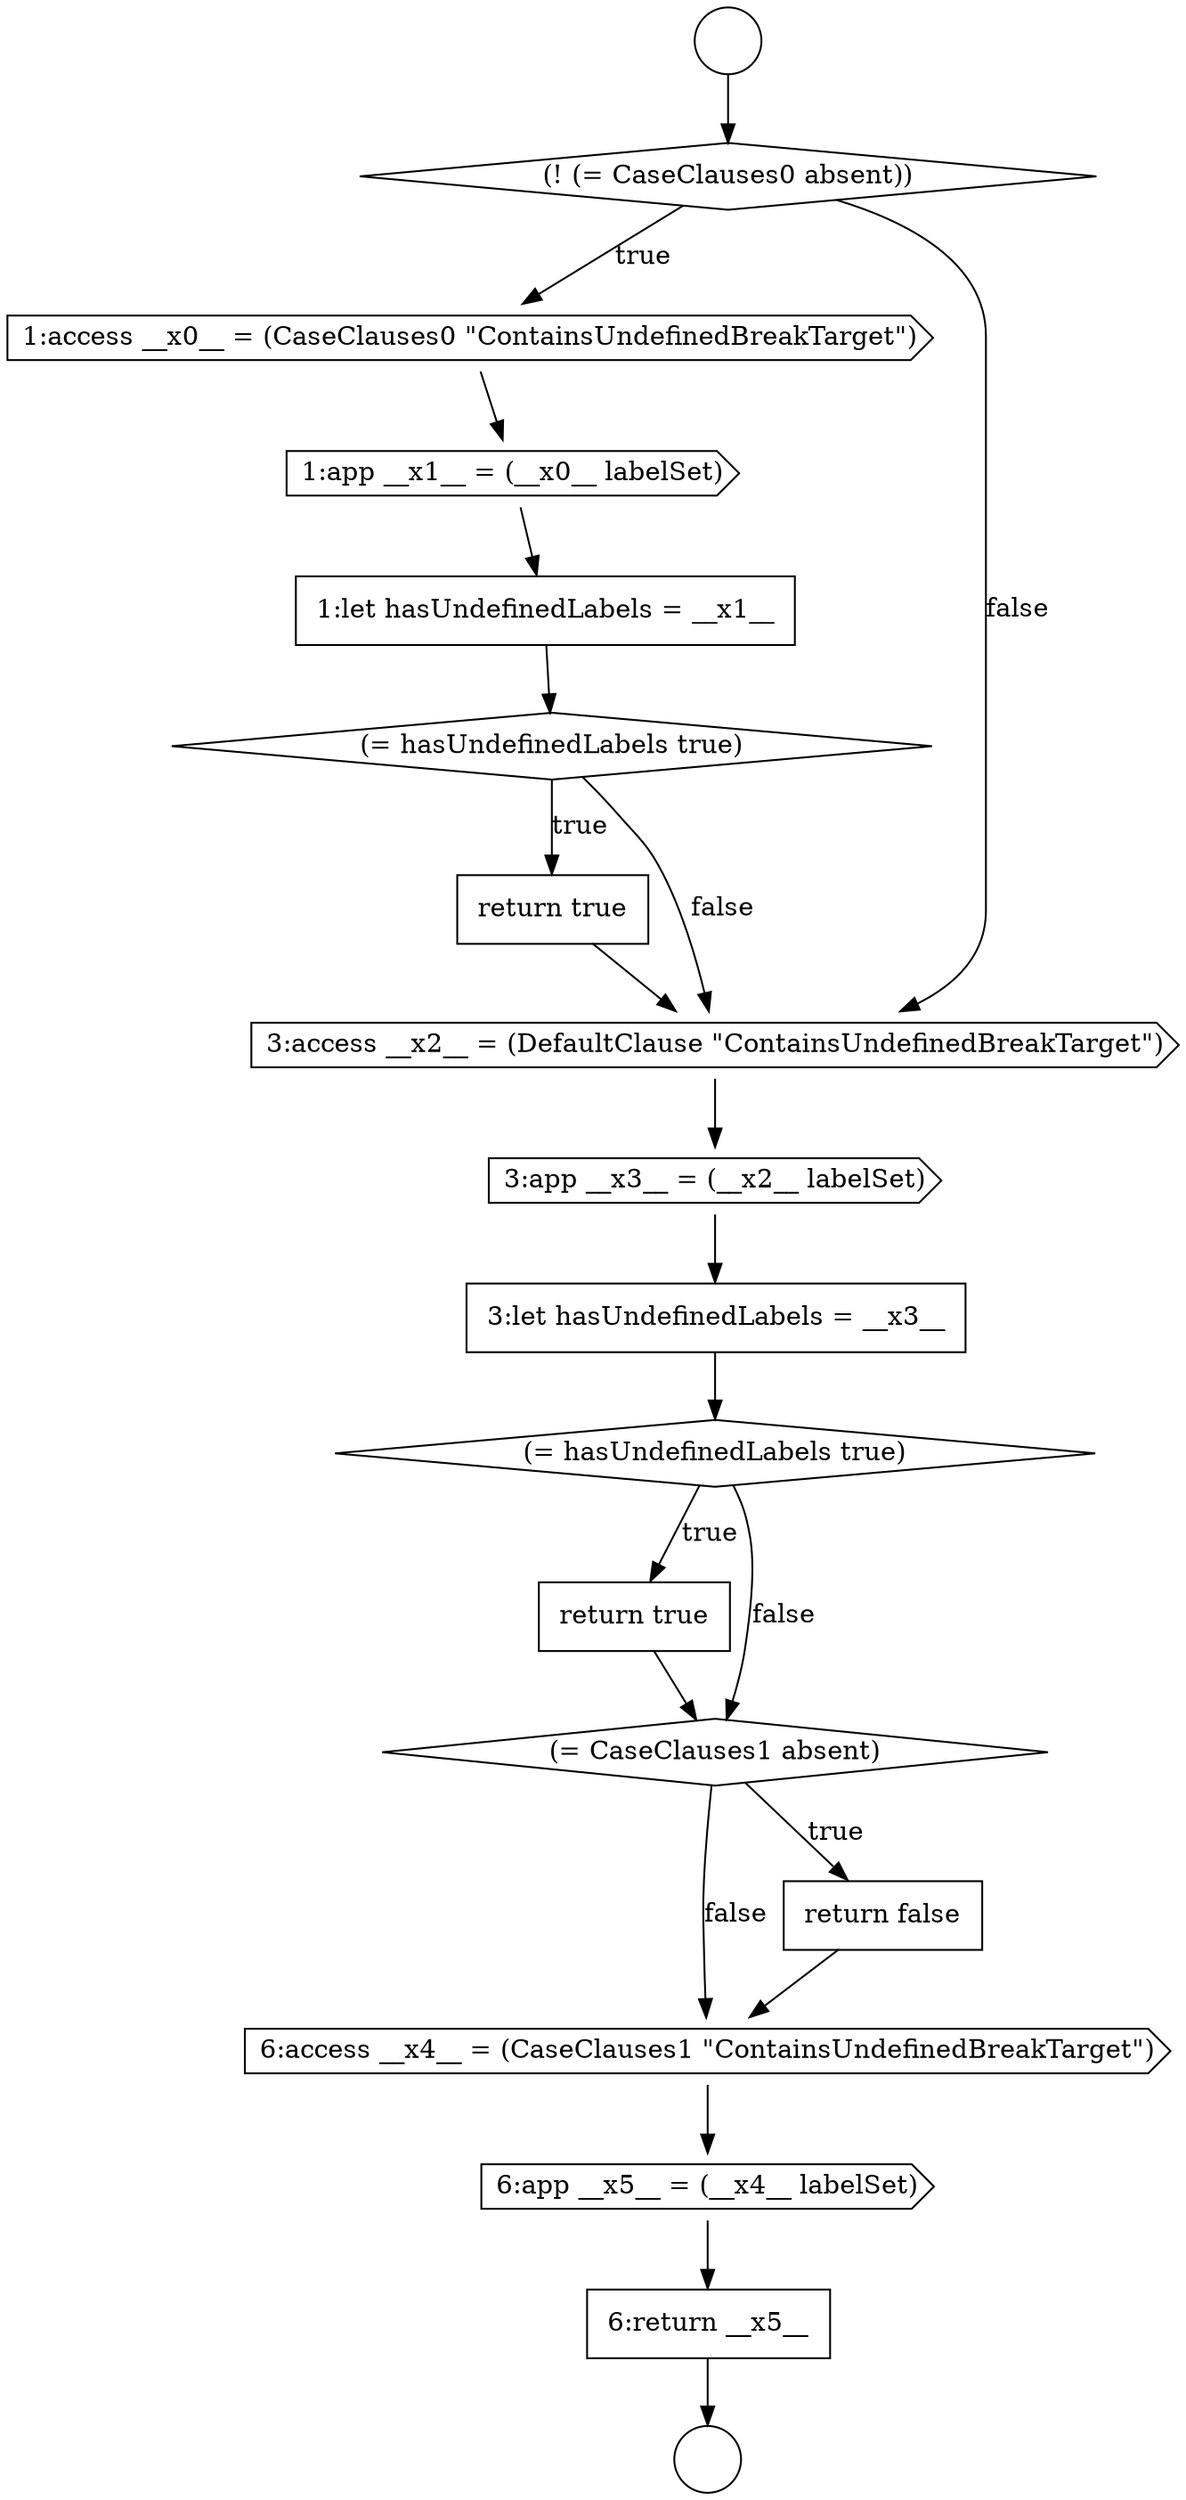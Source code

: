 digraph {
  node7445 [shape=cds, label=<<font color="black">6:app __x5__ = (__x4__ labelSet)</font>> color="black" fillcolor="white" style=filled]
  node7431 [shape=diamond, label=<<font color="black">(! (= CaseClauses0 absent))</font>> color="black" fillcolor="white" style=filled]
  node7436 [shape=none, margin=0, label=<<font color="black">
    <table border="0" cellborder="1" cellspacing="0" cellpadding="10">
      <tr><td align="left">return true</td></tr>
    </table>
  </font>> color="black" fillcolor="white" style=filled]
  node7441 [shape=none, margin=0, label=<<font color="black">
    <table border="0" cellborder="1" cellspacing="0" cellpadding="10">
      <tr><td align="left">return true</td></tr>
    </table>
  </font>> color="black" fillcolor="white" style=filled]
  node7439 [shape=none, margin=0, label=<<font color="black">
    <table border="0" cellborder="1" cellspacing="0" cellpadding="10">
      <tr><td align="left">3:let hasUndefinedLabels = __x3__</td></tr>
    </table>
  </font>> color="black" fillcolor="white" style=filled]
  node7432 [shape=cds, label=<<font color="black">1:access __x0__ = (CaseClauses0 &quot;ContainsUndefinedBreakTarget&quot;)</font>> color="black" fillcolor="white" style=filled]
  node7435 [shape=diamond, label=<<font color="black">(= hasUndefinedLabels true)</font>> color="black" fillcolor="white" style=filled]
  node7444 [shape=cds, label=<<font color="black">6:access __x4__ = (CaseClauses1 &quot;ContainsUndefinedBreakTarget&quot;)</font>> color="black" fillcolor="white" style=filled]
  node7440 [shape=diamond, label=<<font color="black">(= hasUndefinedLabels true)</font>> color="black" fillcolor="white" style=filled]
  node7438 [shape=cds, label=<<font color="black">3:app __x3__ = (__x2__ labelSet)</font>> color="black" fillcolor="white" style=filled]
  node7434 [shape=none, margin=0, label=<<font color="black">
    <table border="0" cellborder="1" cellspacing="0" cellpadding="10">
      <tr><td align="left">1:let hasUndefinedLabels = __x1__</td></tr>
    </table>
  </font>> color="black" fillcolor="white" style=filled]
  node7446 [shape=none, margin=0, label=<<font color="black">
    <table border="0" cellborder="1" cellspacing="0" cellpadding="10">
      <tr><td align="left">6:return __x5__</td></tr>
    </table>
  </font>> color="black" fillcolor="white" style=filled]
  node7437 [shape=cds, label=<<font color="black">3:access __x2__ = (DefaultClause &quot;ContainsUndefinedBreakTarget&quot;)</font>> color="black" fillcolor="white" style=filled]
  node7433 [shape=cds, label=<<font color="black">1:app __x1__ = (__x0__ labelSet)</font>> color="black" fillcolor="white" style=filled]
  node7430 [shape=circle label=" " color="black" fillcolor="white" style=filled]
  node7442 [shape=diamond, label=<<font color="black">(= CaseClauses1 absent)</font>> color="black" fillcolor="white" style=filled]
  node7429 [shape=circle label=" " color="black" fillcolor="white" style=filled]
  node7443 [shape=none, margin=0, label=<<font color="black">
    <table border="0" cellborder="1" cellspacing="0" cellpadding="10">
      <tr><td align="left">return false</td></tr>
    </table>
  </font>> color="black" fillcolor="white" style=filled]
  node7439 -> node7440 [ color="black"]
  node7443 -> node7444 [ color="black"]
  node7432 -> node7433 [ color="black"]
  node7444 -> node7445 [ color="black"]
  node7437 -> node7438 [ color="black"]
  node7434 -> node7435 [ color="black"]
  node7431 -> node7432 [label=<<font color="black">true</font>> color="black"]
  node7431 -> node7437 [label=<<font color="black">false</font>> color="black"]
  node7438 -> node7439 [ color="black"]
  node7429 -> node7431 [ color="black"]
  node7436 -> node7437 [ color="black"]
  node7440 -> node7441 [label=<<font color="black">true</font>> color="black"]
  node7440 -> node7442 [label=<<font color="black">false</font>> color="black"]
  node7445 -> node7446 [ color="black"]
  node7446 -> node7430 [ color="black"]
  node7441 -> node7442 [ color="black"]
  node7435 -> node7436 [label=<<font color="black">true</font>> color="black"]
  node7435 -> node7437 [label=<<font color="black">false</font>> color="black"]
  node7433 -> node7434 [ color="black"]
  node7442 -> node7443 [label=<<font color="black">true</font>> color="black"]
  node7442 -> node7444 [label=<<font color="black">false</font>> color="black"]
}
